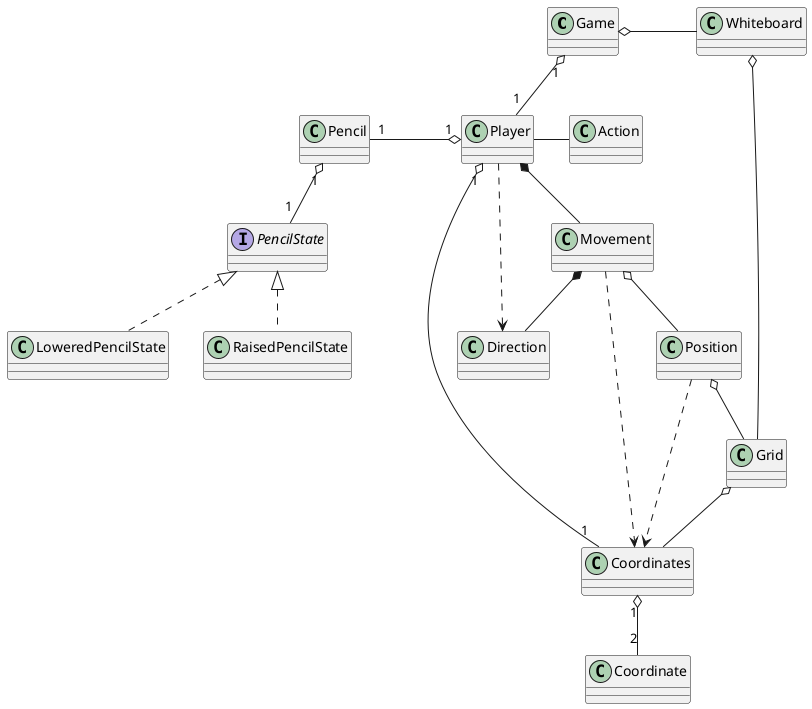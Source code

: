 @startuml
class Game {

}

class Player {

}

class Action {

}

class Coordinates {

}

class Coordinate {

}

class Pencil {

}

interface PencilState {

}

class RaisedPencilState {

}

class LoweredPencilState {

}

class Whiteboard {

}

class Grid {

}

class Movement{
    
}

Game o--right Whiteboard

Game "1" o-- "1" Player
Coordinates "1" o-- "2" Coordinate
Player --right Action

Player "1" o--left "1" Pencil
Pencil "1" o-- "1" PencilState
PencilState <|.. RaisedPencilState
PencilState <|.. LoweredPencilState

Player *-- Movement
Movement o-- Position
Position o-- Grid
Player ..> Direction
Movement *-- Direction
Whiteboard o-- Grid
Coordinates "1" --o "1" Player
Grid o-- Coordinates
Position ..> Coordinates
Movement ..> Coordinates


@enduml